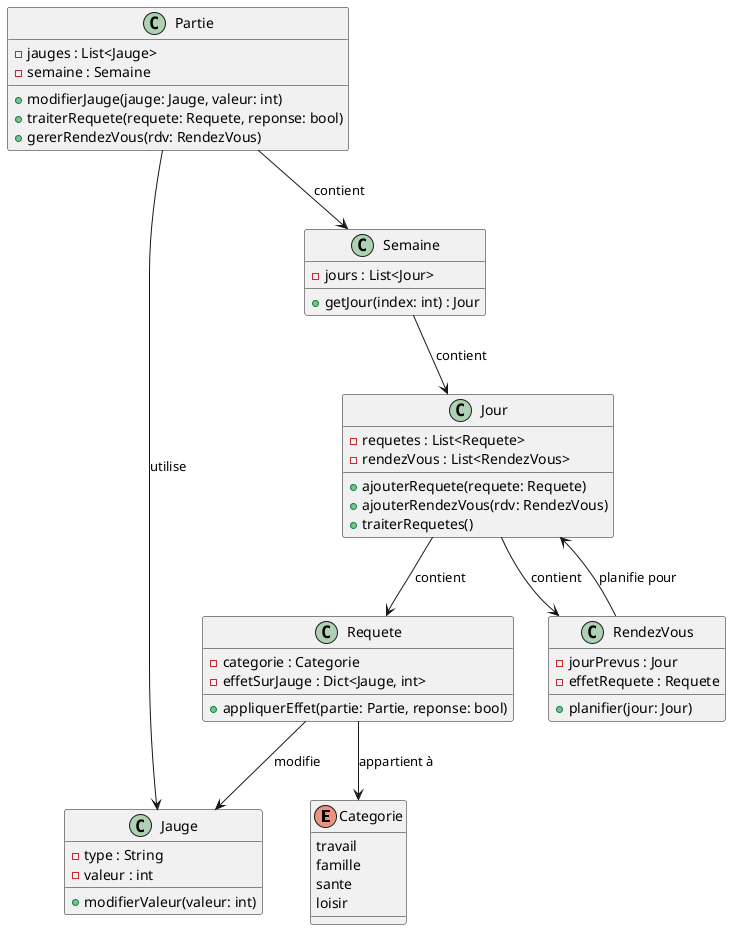 @startuml

' Déclaration de l'énumération Categorie
enum Categorie {
  travail
  famille
  sante
  loisir
}

' Classe Partie
class Partie {
  - jauges : List<Jauge>
  - semaine : Semaine
  + modifierJauge(jauge: Jauge, valeur: int)
  + traiterRequete(requete: Requete, reponse: bool)
  + gererRendezVous(rdv: RendezVous)
}

' Classe Jauge
class Jauge {
  - type : String
  - valeur : int
  + modifierValeur(valeur: int)
}

' Classe Semaine
class Semaine {
  - jours : List<Jour>
  + getJour(index: int) : Jour
}

' Classe Jour
class Jour {
  - requetes : List<Requete>
  - rendezVous : List<RendezVous>
  + ajouterRequete(requete: Requete)
  + ajouterRendezVous(rdv: RendezVous)
  + traiterRequetes()
}

' Classe Requete
class Requete {
  - categorie : Categorie
  - effetSurJauge : Dict<Jauge, int>
  + appliquerEffet(partie: Partie, reponse: bool)
}

' Classe RendezVous
class RendezVous {
  - jourPrevus : Jour
  - effetRequete : Requete
  + planifier(jour: Jour)
}


' Relations
Partie --> Semaine : contient
Semaine --> Jour : contient
Jour --> Requete : contient
Jour --> RendezVous : contient
Partie --> Jauge : utilise
Requete --> Categorie : appartient à
Requete --> Jauge : modifie
RendezVous --> Jour : planifie pour

@enduml
